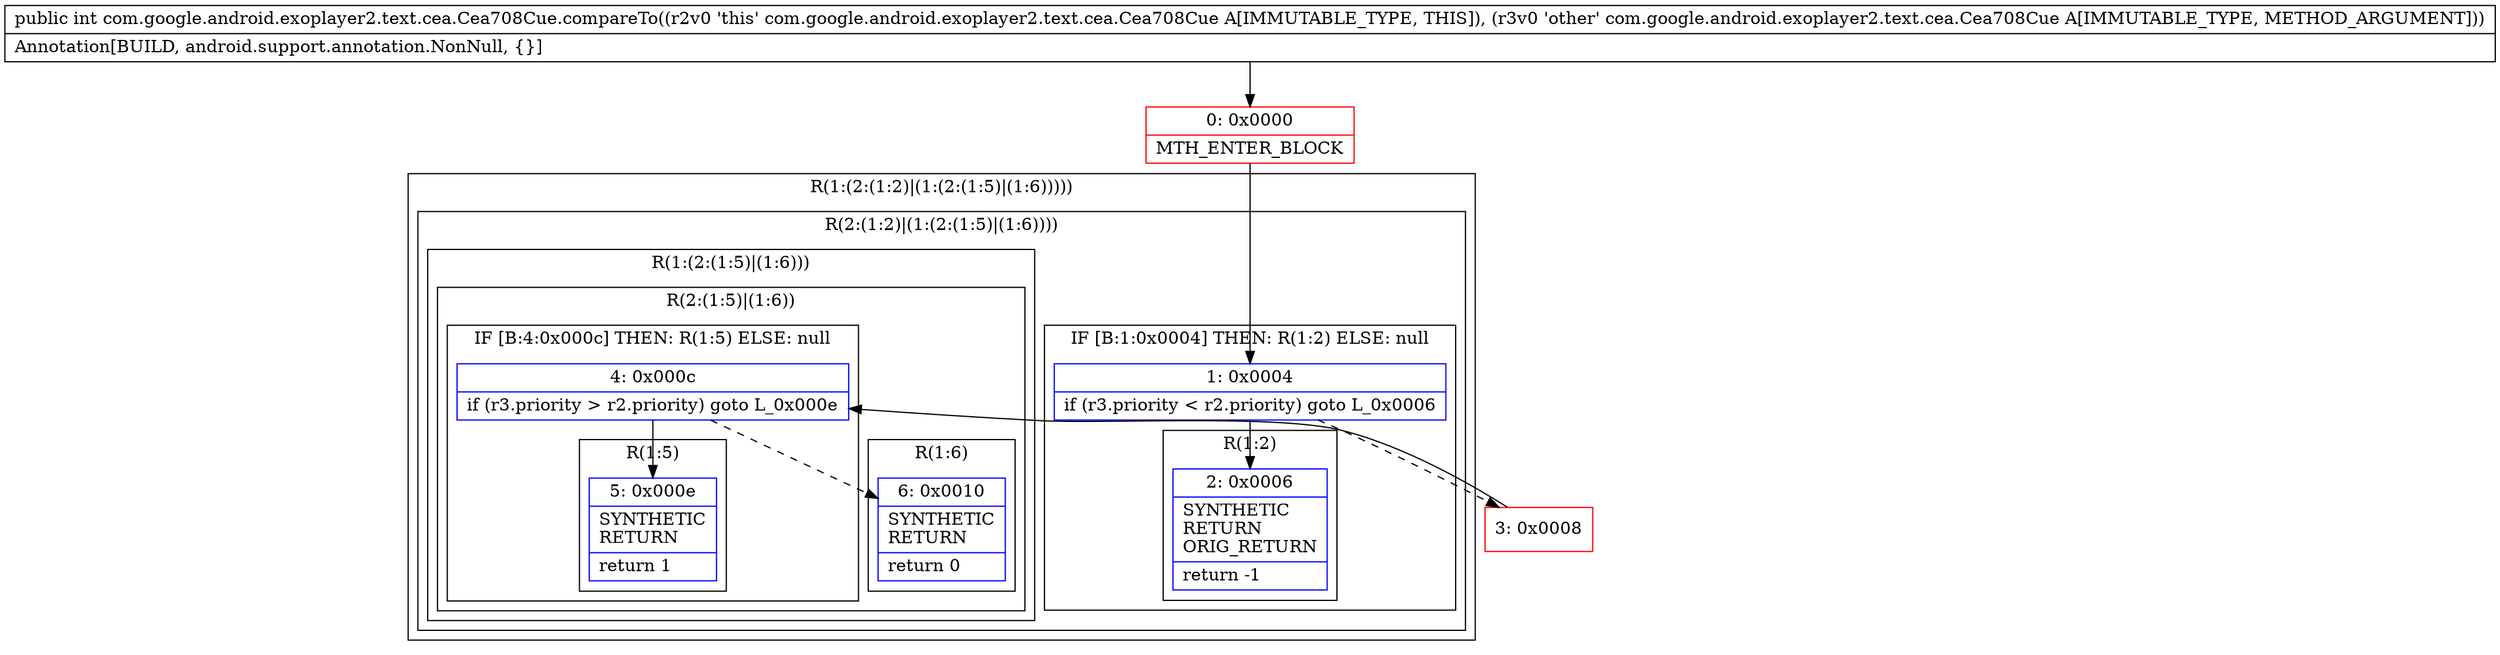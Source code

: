 digraph "CFG forcom.google.android.exoplayer2.text.cea.Cea708Cue.compareTo(Lcom\/google\/android\/exoplayer2\/text\/cea\/Cea708Cue;)I" {
subgraph cluster_Region_1869194562 {
label = "R(1:(2:(1:2)|(1:(2:(1:5)|(1:6)))))";
node [shape=record,color=blue];
subgraph cluster_Region_2020452653 {
label = "R(2:(1:2)|(1:(2:(1:5)|(1:6))))";
node [shape=record,color=blue];
subgraph cluster_IfRegion_1410066879 {
label = "IF [B:1:0x0004] THEN: R(1:2) ELSE: null";
node [shape=record,color=blue];
Node_1 [shape=record,label="{1\:\ 0x0004|if (r3.priority \< r2.priority) goto L_0x0006\l}"];
subgraph cluster_Region_368858976 {
label = "R(1:2)";
node [shape=record,color=blue];
Node_2 [shape=record,label="{2\:\ 0x0006|SYNTHETIC\lRETURN\lORIG_RETURN\l|return \-1\l}"];
}
}
subgraph cluster_Region_933081896 {
label = "R(1:(2:(1:5)|(1:6)))";
node [shape=record,color=blue];
subgraph cluster_Region_581713975 {
label = "R(2:(1:5)|(1:6))";
node [shape=record,color=blue];
subgraph cluster_IfRegion_702612428 {
label = "IF [B:4:0x000c] THEN: R(1:5) ELSE: null";
node [shape=record,color=blue];
Node_4 [shape=record,label="{4\:\ 0x000c|if (r3.priority \> r2.priority) goto L_0x000e\l}"];
subgraph cluster_Region_1590757063 {
label = "R(1:5)";
node [shape=record,color=blue];
Node_5 [shape=record,label="{5\:\ 0x000e|SYNTHETIC\lRETURN\l|return 1\l}"];
}
}
subgraph cluster_Region_76540614 {
label = "R(1:6)";
node [shape=record,color=blue];
Node_6 [shape=record,label="{6\:\ 0x0010|SYNTHETIC\lRETURN\l|return 0\l}"];
}
}
}
}
}
Node_0 [shape=record,color=red,label="{0\:\ 0x0000|MTH_ENTER_BLOCK\l}"];
Node_3 [shape=record,color=red,label="{3\:\ 0x0008}"];
MethodNode[shape=record,label="{public int com.google.android.exoplayer2.text.cea.Cea708Cue.compareTo((r2v0 'this' com.google.android.exoplayer2.text.cea.Cea708Cue A[IMMUTABLE_TYPE, THIS]), (r3v0 'other' com.google.android.exoplayer2.text.cea.Cea708Cue A[IMMUTABLE_TYPE, METHOD_ARGUMENT]))  | Annotation[BUILD, android.support.annotation.NonNull, \{\}]\l}"];
MethodNode -> Node_0;
Node_1 -> Node_2;
Node_1 -> Node_3[style=dashed];
Node_4 -> Node_5;
Node_4 -> Node_6[style=dashed];
Node_0 -> Node_1;
Node_3 -> Node_4;
}

